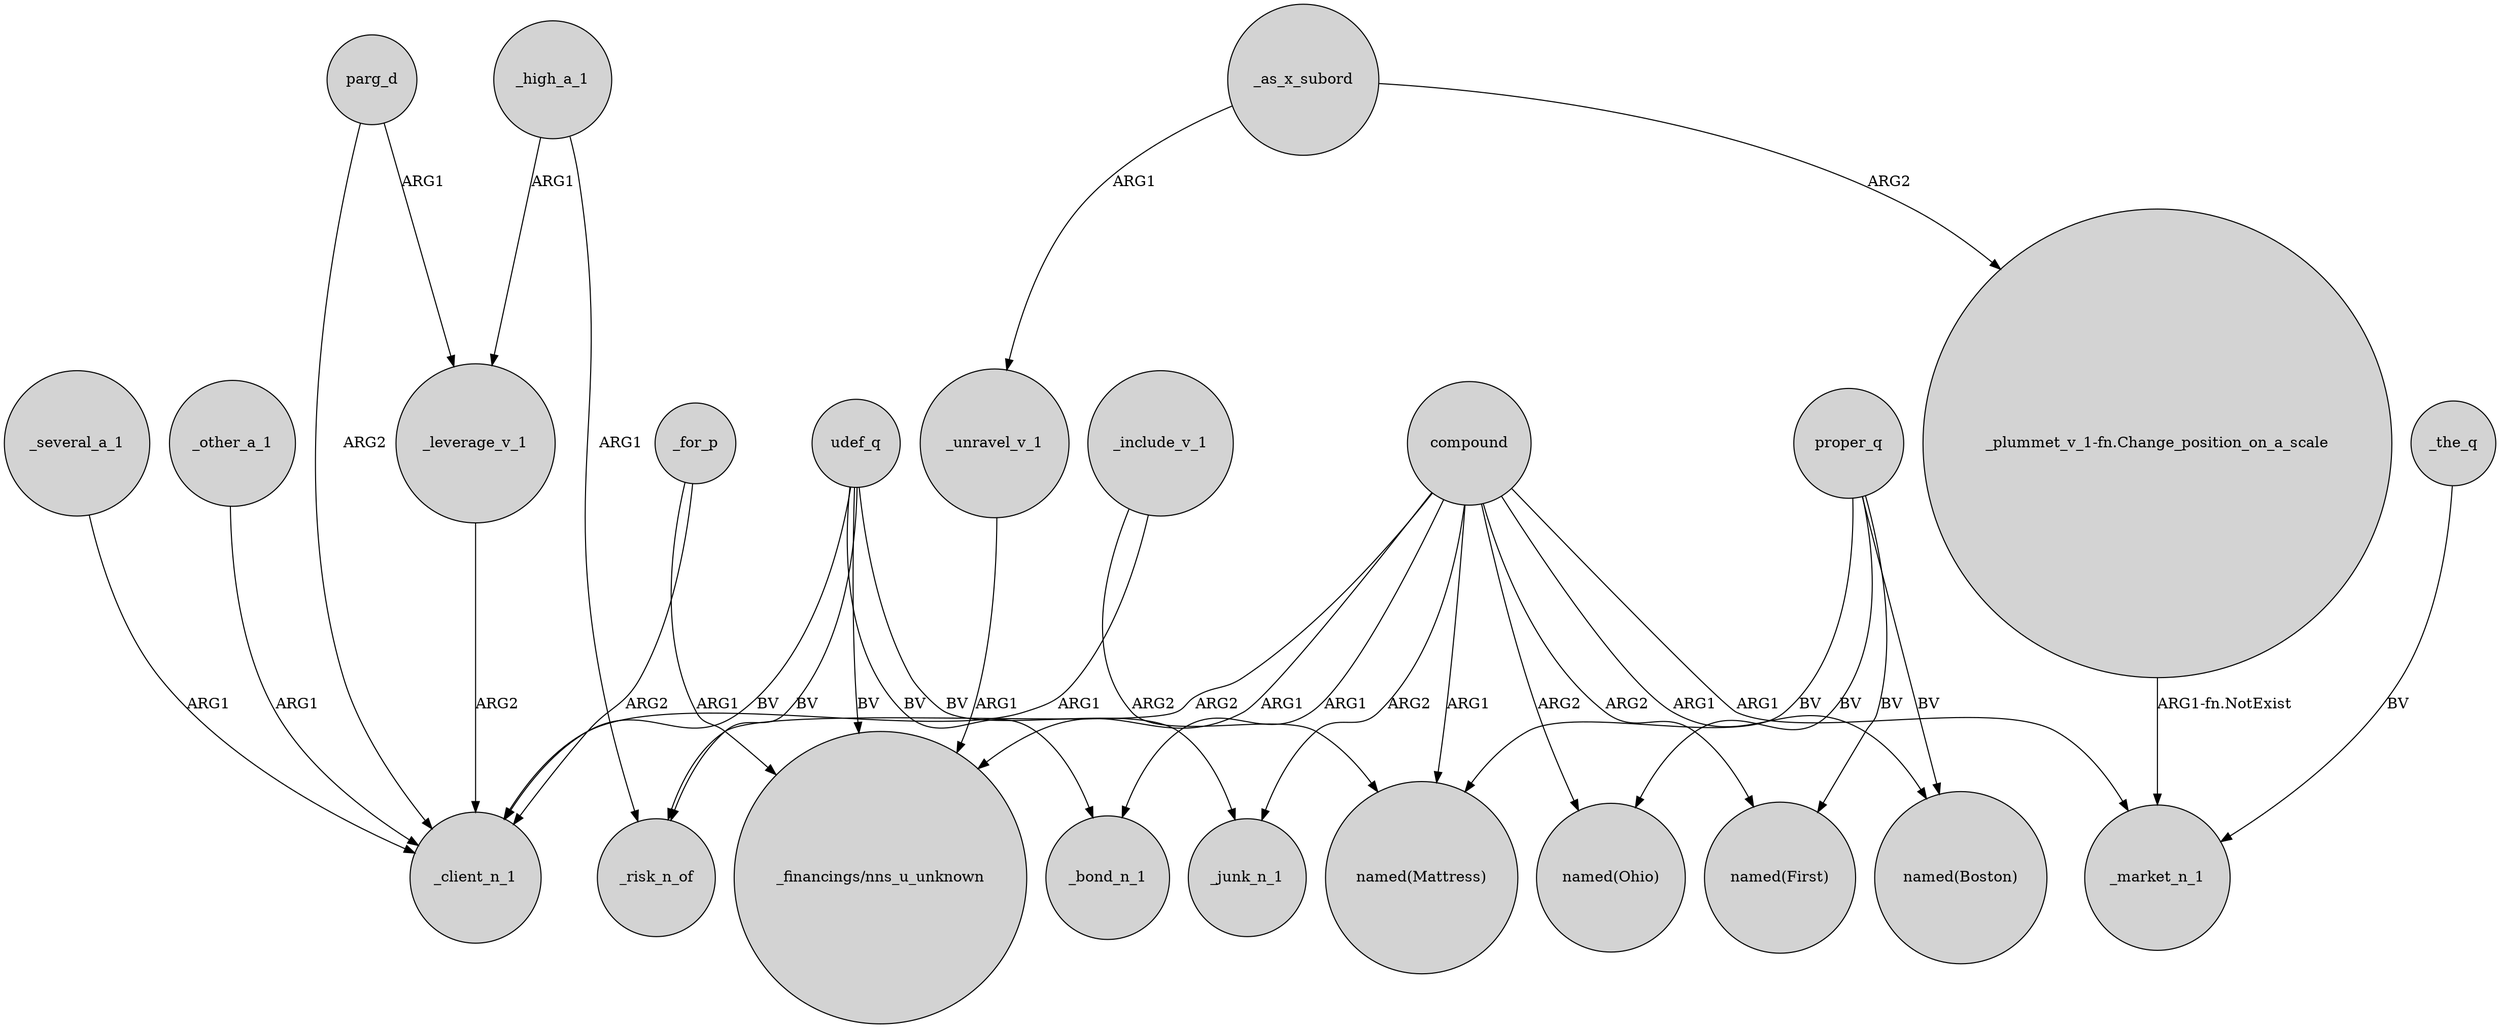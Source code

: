 digraph {
	node [shape=circle style=filled]
	udef_q -> _risk_n_of [label=BV]
	udef_q -> "_financings/nns_u_unknown" [label=BV]
	_high_a_1 -> _risk_n_of [label=ARG1]
	proper_q -> "named(Boston)" [label=BV]
	compound -> "named(Mattress)" [label=ARG1]
	proper_q -> "named(Mattress)" [label=BV]
	compound -> _bond_n_1 [label=ARG1]
	proper_q -> "named(First)" [label=BV]
	compound -> _risk_n_of [label=ARG2]
	_for_p -> "_financings/nns_u_unknown" [label=ARG1]
	_as_x_subord -> "_plummet_v_1-fn.Change_position_on_a_scale" [label=ARG2]
	compound -> "named(First)" [label=ARG2]
	compound -> _junk_n_1 [label=ARG2]
	_include_v_1 -> "named(Mattress)" [label=ARG2]
	proper_q -> "named(Ohio)" [label=BV]
	_other_a_1 -> _client_n_1 [label=ARG1]
	compound -> "named(Boston)" [label=ARG1]
	"_plummet_v_1-fn.Change_position_on_a_scale" -> _market_n_1 [label="ARG1-fn.NotExist"]
	parg_d -> _leverage_v_1 [label=ARG1]
	udef_q -> _junk_n_1 [label=BV]
	_leverage_v_1 -> _client_n_1 [label=ARG2]
	_unravel_v_1 -> "_financings/nns_u_unknown" [label=ARG1]
	udef_q -> _bond_n_1 [label=BV]
	compound -> "named(Ohio)" [label=ARG2]
	parg_d -> _client_n_1 [label=ARG2]
	udef_q -> _client_n_1 [label=BV]
	_high_a_1 -> _leverage_v_1 [label=ARG1]
	compound -> _market_n_1 [label=ARG1]
	_several_a_1 -> _client_n_1 [label=ARG1]
	_for_p -> _client_n_1 [label=ARG2]
	_include_v_1 -> _client_n_1 [label=ARG1]
	_the_q -> _market_n_1 [label=BV]
	compound -> "_financings/nns_u_unknown" [label=ARG1]
	_as_x_subord -> _unravel_v_1 [label=ARG1]
}
